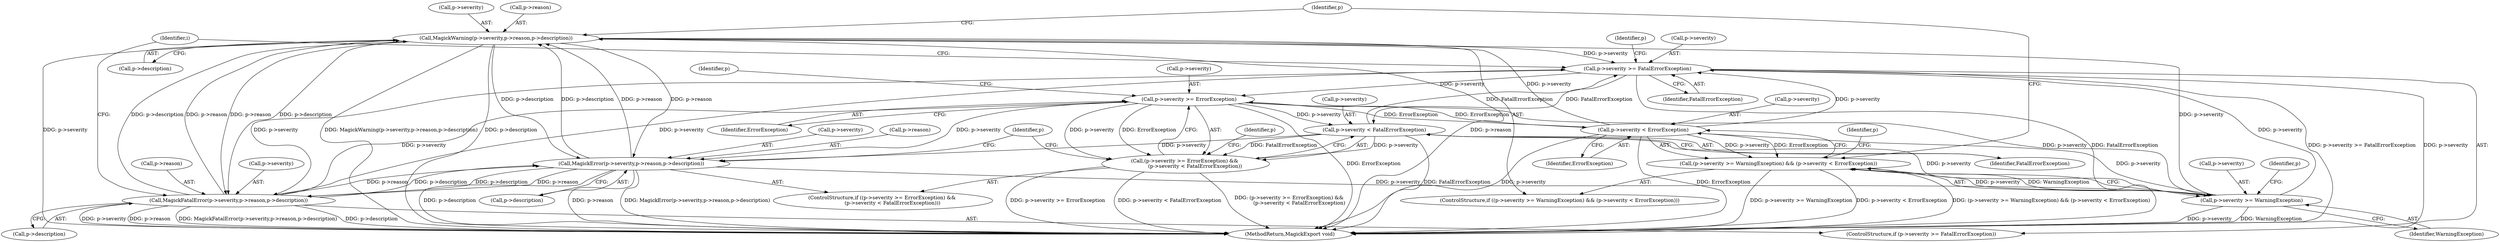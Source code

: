 digraph "0_ImageMagick_0474237508f39c4f783208123431815f1ededb76_2@pointer" {
"1000213" [label="(Call,MagickWarning(p->severity,p->reason,p->description))"];
"1000208" [label="(Call,p->severity < ErrorException)"];
"1000203" [label="(Call,p->severity >= WarningException)"];
"1000181" [label="(Call,p->severity >= ErrorException)"];
"1000159" [label="(Call,p->severity >= FatalErrorException)"];
"1000213" [label="(Call,MagickWarning(p->severity,p->reason,p->description))"];
"1000164" [label="(Call,MagickFatalError(p->severity,p->reason,p->description))"];
"1000191" [label="(Call,MagickError(p->severity,p->reason,p->description))"];
"1000186" [label="(Call,p->severity < FatalErrorException)"];
"1000180" [label="(Call,(p->severity >= ErrorException) && \n            (p->severity < FatalErrorException))"];
"1000202" [label="(Call,(p->severity >= WarningException) && (p->severity < ErrorException))"];
"1000171" [label="(Call,p->description)"];
"1000195" [label="(Call,p->reason)"];
"1000202" [label="(Call,(p->severity >= WarningException) && (p->severity < ErrorException))"];
"1000207" [label="(Identifier,WarningException)"];
"1000198" [label="(Call,p->description)"];
"1000191" [label="(Call,MagickError(p->severity,p->reason,p->description))"];
"1000186" [label="(Call,p->severity < FatalErrorException)"];
"1000163" [label="(Identifier,FatalErrorException)"];
"1000160" [label="(Call,p->severity)"];
"1000164" [label="(Call,MagickFatalError(p->severity,p->reason,p->description))"];
"1000182" [label="(Call,p->severity)"];
"1000166" [label="(Identifier,p)"];
"1000209" [label="(Call,p->severity)"];
"1000180" [label="(Call,(p->severity >= ErrorException) && \n            (p->severity < FatalErrorException))"];
"1000201" [label="(ControlStructure,if ((p->severity >= WarningException) && (p->severity < ErrorException)))"];
"1000212" [label="(Identifier,ErrorException)"];
"1000208" [label="(Call,p->severity < ErrorException)"];
"1000204" [label="(Call,p->severity)"];
"1000165" [label="(Call,p->severity)"];
"1000187" [label="(Call,p->severity)"];
"1000192" [label="(Call,p->severity)"];
"1000205" [label="(Identifier,p)"];
"1000188" [label="(Identifier,p)"];
"1000214" [label="(Call,p->severity)"];
"1000215" [label="(Identifier,p)"];
"1000220" [label="(Call,p->description)"];
"1000179" [label="(ControlStructure,if ((p->severity >= ErrorException) && \n            (p->severity < FatalErrorException)))"];
"1000159" [label="(Call,p->severity >= FatalErrorException)"];
"1000203" [label="(Call,p->severity >= WarningException)"];
"1000213" [label="(Call,MagickWarning(p->severity,p->reason,p->description))"];
"1000181" [label="(Call,p->severity >= ErrorException)"];
"1000176" [label="(Identifier,i)"];
"1000190" [label="(Identifier,FatalErrorException)"];
"1000158" [label="(ControlStructure,if (p->severity >= FatalErrorException))"];
"1000168" [label="(Call,p->reason)"];
"1000233" [label="(Identifier,p)"];
"1000210" [label="(Identifier,p)"];
"1000185" [label="(Identifier,ErrorException)"];
"1000193" [label="(Identifier,p)"];
"1000248" [label="(MethodReturn,MagickExport void)"];
"1000217" [label="(Call,p->reason)"];
"1000213" -> "1000201"  [label="AST: "];
"1000213" -> "1000220"  [label="CFG: "];
"1000214" -> "1000213"  [label="AST: "];
"1000217" -> "1000213"  [label="AST: "];
"1000220" -> "1000213"  [label="AST: "];
"1000233" -> "1000213"  [label="CFG: "];
"1000213" -> "1000248"  [label="DDG: p->reason"];
"1000213" -> "1000248"  [label="DDG: p->severity"];
"1000213" -> "1000248"  [label="DDG: MagickWarning(p->severity,p->reason,p->description)"];
"1000213" -> "1000248"  [label="DDG: p->description"];
"1000213" -> "1000159"  [label="DDG: p->severity"];
"1000213" -> "1000164"  [label="DDG: p->reason"];
"1000213" -> "1000164"  [label="DDG: p->description"];
"1000213" -> "1000191"  [label="DDG: p->reason"];
"1000213" -> "1000191"  [label="DDG: p->description"];
"1000208" -> "1000213"  [label="DDG: p->severity"];
"1000203" -> "1000213"  [label="DDG: p->severity"];
"1000164" -> "1000213"  [label="DDG: p->reason"];
"1000164" -> "1000213"  [label="DDG: p->description"];
"1000191" -> "1000213"  [label="DDG: p->reason"];
"1000191" -> "1000213"  [label="DDG: p->description"];
"1000208" -> "1000202"  [label="AST: "];
"1000208" -> "1000212"  [label="CFG: "];
"1000209" -> "1000208"  [label="AST: "];
"1000212" -> "1000208"  [label="AST: "];
"1000202" -> "1000208"  [label="CFG: "];
"1000208" -> "1000248"  [label="DDG: p->severity"];
"1000208" -> "1000248"  [label="DDG: ErrorException"];
"1000208" -> "1000159"  [label="DDG: p->severity"];
"1000208" -> "1000181"  [label="DDG: ErrorException"];
"1000208" -> "1000202"  [label="DDG: p->severity"];
"1000208" -> "1000202"  [label="DDG: ErrorException"];
"1000203" -> "1000208"  [label="DDG: p->severity"];
"1000181" -> "1000208"  [label="DDG: ErrorException"];
"1000203" -> "1000202"  [label="AST: "];
"1000203" -> "1000207"  [label="CFG: "];
"1000204" -> "1000203"  [label="AST: "];
"1000207" -> "1000203"  [label="AST: "];
"1000210" -> "1000203"  [label="CFG: "];
"1000202" -> "1000203"  [label="CFG: "];
"1000203" -> "1000248"  [label="DDG: WarningException"];
"1000203" -> "1000248"  [label="DDG: p->severity"];
"1000203" -> "1000159"  [label="DDG: p->severity"];
"1000203" -> "1000202"  [label="DDG: p->severity"];
"1000203" -> "1000202"  [label="DDG: WarningException"];
"1000181" -> "1000203"  [label="DDG: p->severity"];
"1000186" -> "1000203"  [label="DDG: p->severity"];
"1000191" -> "1000203"  [label="DDG: p->severity"];
"1000181" -> "1000180"  [label="AST: "];
"1000181" -> "1000185"  [label="CFG: "];
"1000182" -> "1000181"  [label="AST: "];
"1000185" -> "1000181"  [label="AST: "];
"1000188" -> "1000181"  [label="CFG: "];
"1000180" -> "1000181"  [label="CFG: "];
"1000181" -> "1000248"  [label="DDG: ErrorException"];
"1000181" -> "1000180"  [label="DDG: p->severity"];
"1000181" -> "1000180"  [label="DDG: ErrorException"];
"1000159" -> "1000181"  [label="DDG: p->severity"];
"1000164" -> "1000181"  [label="DDG: p->severity"];
"1000181" -> "1000186"  [label="DDG: p->severity"];
"1000181" -> "1000191"  [label="DDG: p->severity"];
"1000159" -> "1000158"  [label="AST: "];
"1000159" -> "1000163"  [label="CFG: "];
"1000160" -> "1000159"  [label="AST: "];
"1000163" -> "1000159"  [label="AST: "];
"1000166" -> "1000159"  [label="CFG: "];
"1000176" -> "1000159"  [label="CFG: "];
"1000159" -> "1000248"  [label="DDG: p->severity >= FatalErrorException"];
"1000159" -> "1000248"  [label="DDG: p->severity"];
"1000159" -> "1000248"  [label="DDG: FatalErrorException"];
"1000164" -> "1000159"  [label="DDG: p->severity"];
"1000186" -> "1000159"  [label="DDG: FatalErrorException"];
"1000159" -> "1000164"  [label="DDG: p->severity"];
"1000159" -> "1000186"  [label="DDG: FatalErrorException"];
"1000164" -> "1000158"  [label="AST: "];
"1000164" -> "1000171"  [label="CFG: "];
"1000165" -> "1000164"  [label="AST: "];
"1000168" -> "1000164"  [label="AST: "];
"1000171" -> "1000164"  [label="AST: "];
"1000176" -> "1000164"  [label="CFG: "];
"1000164" -> "1000248"  [label="DDG: p->reason"];
"1000164" -> "1000248"  [label="DDG: MagickFatalError(p->severity,p->reason,p->description)"];
"1000164" -> "1000248"  [label="DDG: p->description"];
"1000164" -> "1000248"  [label="DDG: p->severity"];
"1000191" -> "1000164"  [label="DDG: p->reason"];
"1000191" -> "1000164"  [label="DDG: p->description"];
"1000164" -> "1000191"  [label="DDG: p->reason"];
"1000164" -> "1000191"  [label="DDG: p->description"];
"1000191" -> "1000179"  [label="AST: "];
"1000191" -> "1000198"  [label="CFG: "];
"1000192" -> "1000191"  [label="AST: "];
"1000195" -> "1000191"  [label="AST: "];
"1000198" -> "1000191"  [label="AST: "];
"1000205" -> "1000191"  [label="CFG: "];
"1000191" -> "1000248"  [label="DDG: p->reason"];
"1000191" -> "1000248"  [label="DDG: MagickError(p->severity,p->reason,p->description)"];
"1000191" -> "1000248"  [label="DDG: p->description"];
"1000186" -> "1000191"  [label="DDG: p->severity"];
"1000186" -> "1000180"  [label="AST: "];
"1000186" -> "1000190"  [label="CFG: "];
"1000187" -> "1000186"  [label="AST: "];
"1000190" -> "1000186"  [label="AST: "];
"1000180" -> "1000186"  [label="CFG: "];
"1000186" -> "1000248"  [label="DDG: FatalErrorException"];
"1000186" -> "1000180"  [label="DDG: p->severity"];
"1000186" -> "1000180"  [label="DDG: FatalErrorException"];
"1000180" -> "1000179"  [label="AST: "];
"1000193" -> "1000180"  [label="CFG: "];
"1000205" -> "1000180"  [label="CFG: "];
"1000180" -> "1000248"  [label="DDG: p->severity >= ErrorException"];
"1000180" -> "1000248"  [label="DDG: p->severity < FatalErrorException"];
"1000180" -> "1000248"  [label="DDG: (p->severity >= ErrorException) && \n            (p->severity < FatalErrorException)"];
"1000202" -> "1000201"  [label="AST: "];
"1000215" -> "1000202"  [label="CFG: "];
"1000233" -> "1000202"  [label="CFG: "];
"1000202" -> "1000248"  [label="DDG: p->severity >= WarningException"];
"1000202" -> "1000248"  [label="DDG: p->severity < ErrorException"];
"1000202" -> "1000248"  [label="DDG: (p->severity >= WarningException) && (p->severity < ErrorException)"];
}
